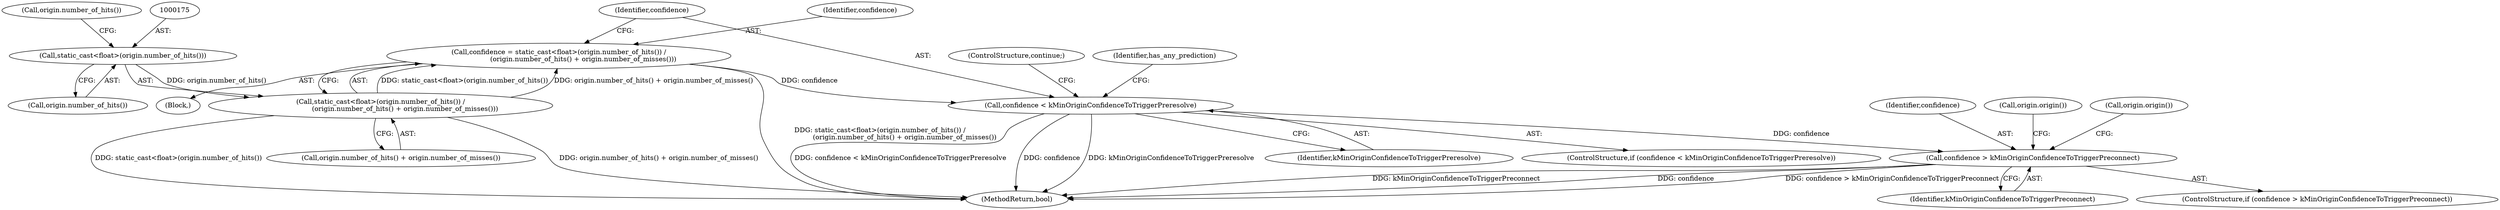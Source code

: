 digraph "0_Chrome_fec26ff33bf372476a70326f3669a35f34a9d474_14@API" {
"1000192" [label="(Call,confidence > kMinOriginConfidenceToTriggerPreconnect)"];
"1000181" [label="(Call,confidence < kMinOriginConfidenceToTriggerPreresolve)"];
"1000171" [label="(Call,confidence = static_cast<float>(origin.number_of_hits()) /\n                       (origin.number_of_hits() + origin.number_of_misses()))"];
"1000173" [label="(Call,static_cast<float>(origin.number_of_hits()) /\n                       (origin.number_of_hits() + origin.number_of_misses()))"];
"1000174" [label="(Call,static_cast<float>(origin.number_of_hits()))"];
"1000171" [label="(Call,confidence = static_cast<float>(origin.number_of_hits()) /\n                       (origin.number_of_hits() + origin.number_of_misses()))"];
"1000176" [label="(Call,origin.number_of_hits())"];
"1000193" [label="(Identifier,confidence)"];
"1000184" [label="(ControlStructure,continue;)"];
"1000180" [label="(ControlStructure,if (confidence < kMinOriginConfidenceToTriggerPreresolve))"];
"1000192" [label="(Call,confidence > kMinOriginConfidenceToTriggerPreconnect)"];
"1000177" [label="(Call,origin.number_of_hits() + origin.number_of_misses())"];
"1000178" [label="(Call,origin.number_of_hits())"];
"1000194" [label="(Identifier,kMinOriginConfidenceToTriggerPreconnect)"];
"1000212" [label="(MethodReturn,bool)"];
"1000182" [label="(Identifier,confidence)"];
"1000186" [label="(Identifier,has_any_prediction)"];
"1000191" [label="(ControlStructure,if (confidence > kMinOriginConfidenceToTriggerPreconnect))"];
"1000173" [label="(Call,static_cast<float>(origin.number_of_hits()) /\n                       (origin.number_of_hits() + origin.number_of_misses()))"];
"1000183" [label="(Identifier,kMinOriginConfidenceToTriggerPreresolve)"];
"1000199" [label="(Call,origin.origin())"];
"1000169" [label="(Block,)"];
"1000172" [label="(Identifier,confidence)"];
"1000181" [label="(Call,confidence < kMinOriginConfidenceToTriggerPreresolve)"];
"1000207" [label="(Call,origin.origin())"];
"1000174" [label="(Call,static_cast<float>(origin.number_of_hits()))"];
"1000192" -> "1000191"  [label="AST: "];
"1000192" -> "1000194"  [label="CFG: "];
"1000193" -> "1000192"  [label="AST: "];
"1000194" -> "1000192"  [label="AST: "];
"1000199" -> "1000192"  [label="CFG: "];
"1000207" -> "1000192"  [label="CFG: "];
"1000192" -> "1000212"  [label="DDG: kMinOriginConfidenceToTriggerPreconnect"];
"1000192" -> "1000212"  [label="DDG: confidence"];
"1000192" -> "1000212"  [label="DDG: confidence > kMinOriginConfidenceToTriggerPreconnect"];
"1000181" -> "1000192"  [label="DDG: confidence"];
"1000181" -> "1000180"  [label="AST: "];
"1000181" -> "1000183"  [label="CFG: "];
"1000182" -> "1000181"  [label="AST: "];
"1000183" -> "1000181"  [label="AST: "];
"1000184" -> "1000181"  [label="CFG: "];
"1000186" -> "1000181"  [label="CFG: "];
"1000181" -> "1000212"  [label="DDG: confidence < kMinOriginConfidenceToTriggerPreresolve"];
"1000181" -> "1000212"  [label="DDG: confidence"];
"1000181" -> "1000212"  [label="DDG: kMinOriginConfidenceToTriggerPreresolve"];
"1000171" -> "1000181"  [label="DDG: confidence"];
"1000171" -> "1000169"  [label="AST: "];
"1000171" -> "1000173"  [label="CFG: "];
"1000172" -> "1000171"  [label="AST: "];
"1000173" -> "1000171"  [label="AST: "];
"1000182" -> "1000171"  [label="CFG: "];
"1000171" -> "1000212"  [label="DDG: static_cast<float>(origin.number_of_hits()) /\n                       (origin.number_of_hits() + origin.number_of_misses())"];
"1000173" -> "1000171"  [label="DDG: static_cast<float>(origin.number_of_hits())"];
"1000173" -> "1000171"  [label="DDG: origin.number_of_hits() + origin.number_of_misses()"];
"1000173" -> "1000177"  [label="CFG: "];
"1000174" -> "1000173"  [label="AST: "];
"1000177" -> "1000173"  [label="AST: "];
"1000173" -> "1000212"  [label="DDG: origin.number_of_hits() + origin.number_of_misses()"];
"1000173" -> "1000212"  [label="DDG: static_cast<float>(origin.number_of_hits())"];
"1000174" -> "1000173"  [label="DDG: origin.number_of_hits()"];
"1000174" -> "1000176"  [label="CFG: "];
"1000175" -> "1000174"  [label="AST: "];
"1000176" -> "1000174"  [label="AST: "];
"1000178" -> "1000174"  [label="CFG: "];
}
